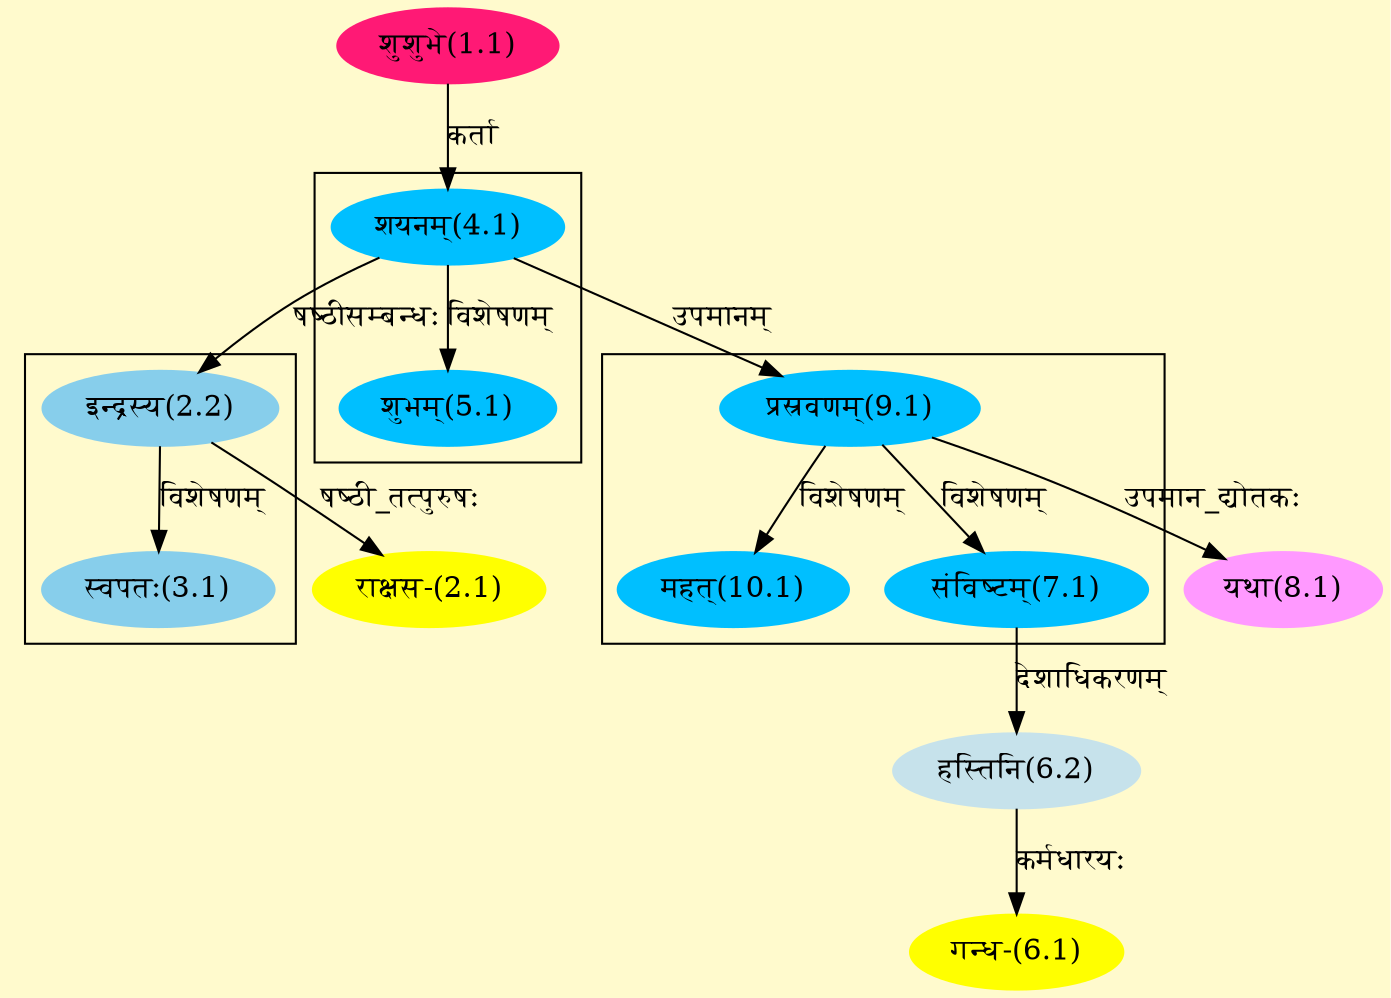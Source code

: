 digraph G{
rankdir=BT;
 compound=true;
 bgcolor="lemonchiffon1";

subgraph cluster_1{
Node3_1 [style=filled, color="#87CEEB" label = "स्वपतः(3.1)"]
Node2_2 [style=filled, color="#87CEEB" label = "इन्द्रस्य(2.2)"]

}

subgraph cluster_2{
Node5_1 [style=filled, color="#00BFFF" label = "शुभम्(5.1)"]
Node4_1 [style=filled, color="#00BFFF" label = "शयनम्(4.1)"]

}

subgraph cluster_3{
Node7_1 [style=filled, color="#00BFFF" label = "संविष्टम्(7.1)"]
Node9_1 [style=filled, color="#00BFFF" label = "प्रस्रवणम्(9.1)"]
Node10_1 [style=filled, color="#00BFFF" label = "महत्(10.1)"]

}
Node1_1 [style=filled, color="#FF1975" label = "शुशुभे(1.1)"]
Node [style=filled, color="" label = "()"]
Node2_1 [style=filled, color="#FFFF00" label = "राक्षस-(2.1)"]
Node2_2 [style=filled, color="#87CEEB" label = "इन्द्रस्य(2.2)"]
Node4_1 [style=filled, color="#00BFFF" label = "शयनम्(4.1)"]
Node6_1 [style=filled, color="#FFFF00" label = "गन्ध-(6.1)"]
Node6_2 [style=filled, color="#C6E2EB" label = "हस्तिनि(6.2)"]
Node7_1 [style=filled, color="#00BFFF" label = "संविष्टम्(7.1)"]
Node8_1 [style=filled, color="#FF99FF" label = "यथा(8.1)"]
Node9_1 [style=filled, color="#00BFFF" label = "प्रस्रवणम्(9.1)"]
/* Start of Relations section */

Node2_1 -> Node2_2 [  label="षष्ठी_तत्पुरुषः"  dir="back" ]
Node2_2 -> Node4_1 [  label="षष्ठीसम्बन्धः"  dir="back" ]
Node3_1 -> Node2_2 [  label="विशेषणम्"  dir="back" ]
Node4_1 -> Node1_1 [  label="कर्ता"  dir="back" ]
Node5_1 -> Node4_1 [  label="विशेषणम्"  dir="back" ]
Node6_1 -> Node6_2 [  label="कर्मधारयः"  dir="back" ]
Node6_2 -> Node7_1 [  label="देशाधिकरणम्"  dir="back" ]
Node7_1 -> Node9_1 [  label="विशेषणम्"  dir="back" ]
Node8_1 -> Node9_1 [  label="उपमान_द्योतकः"  dir="back" ]
Node9_1 -> Node4_1 [  label="उपमानम्"  dir="back" ]
Node10_1 -> Node9_1 [  label="विशेषणम्"  dir="back" ]
}
